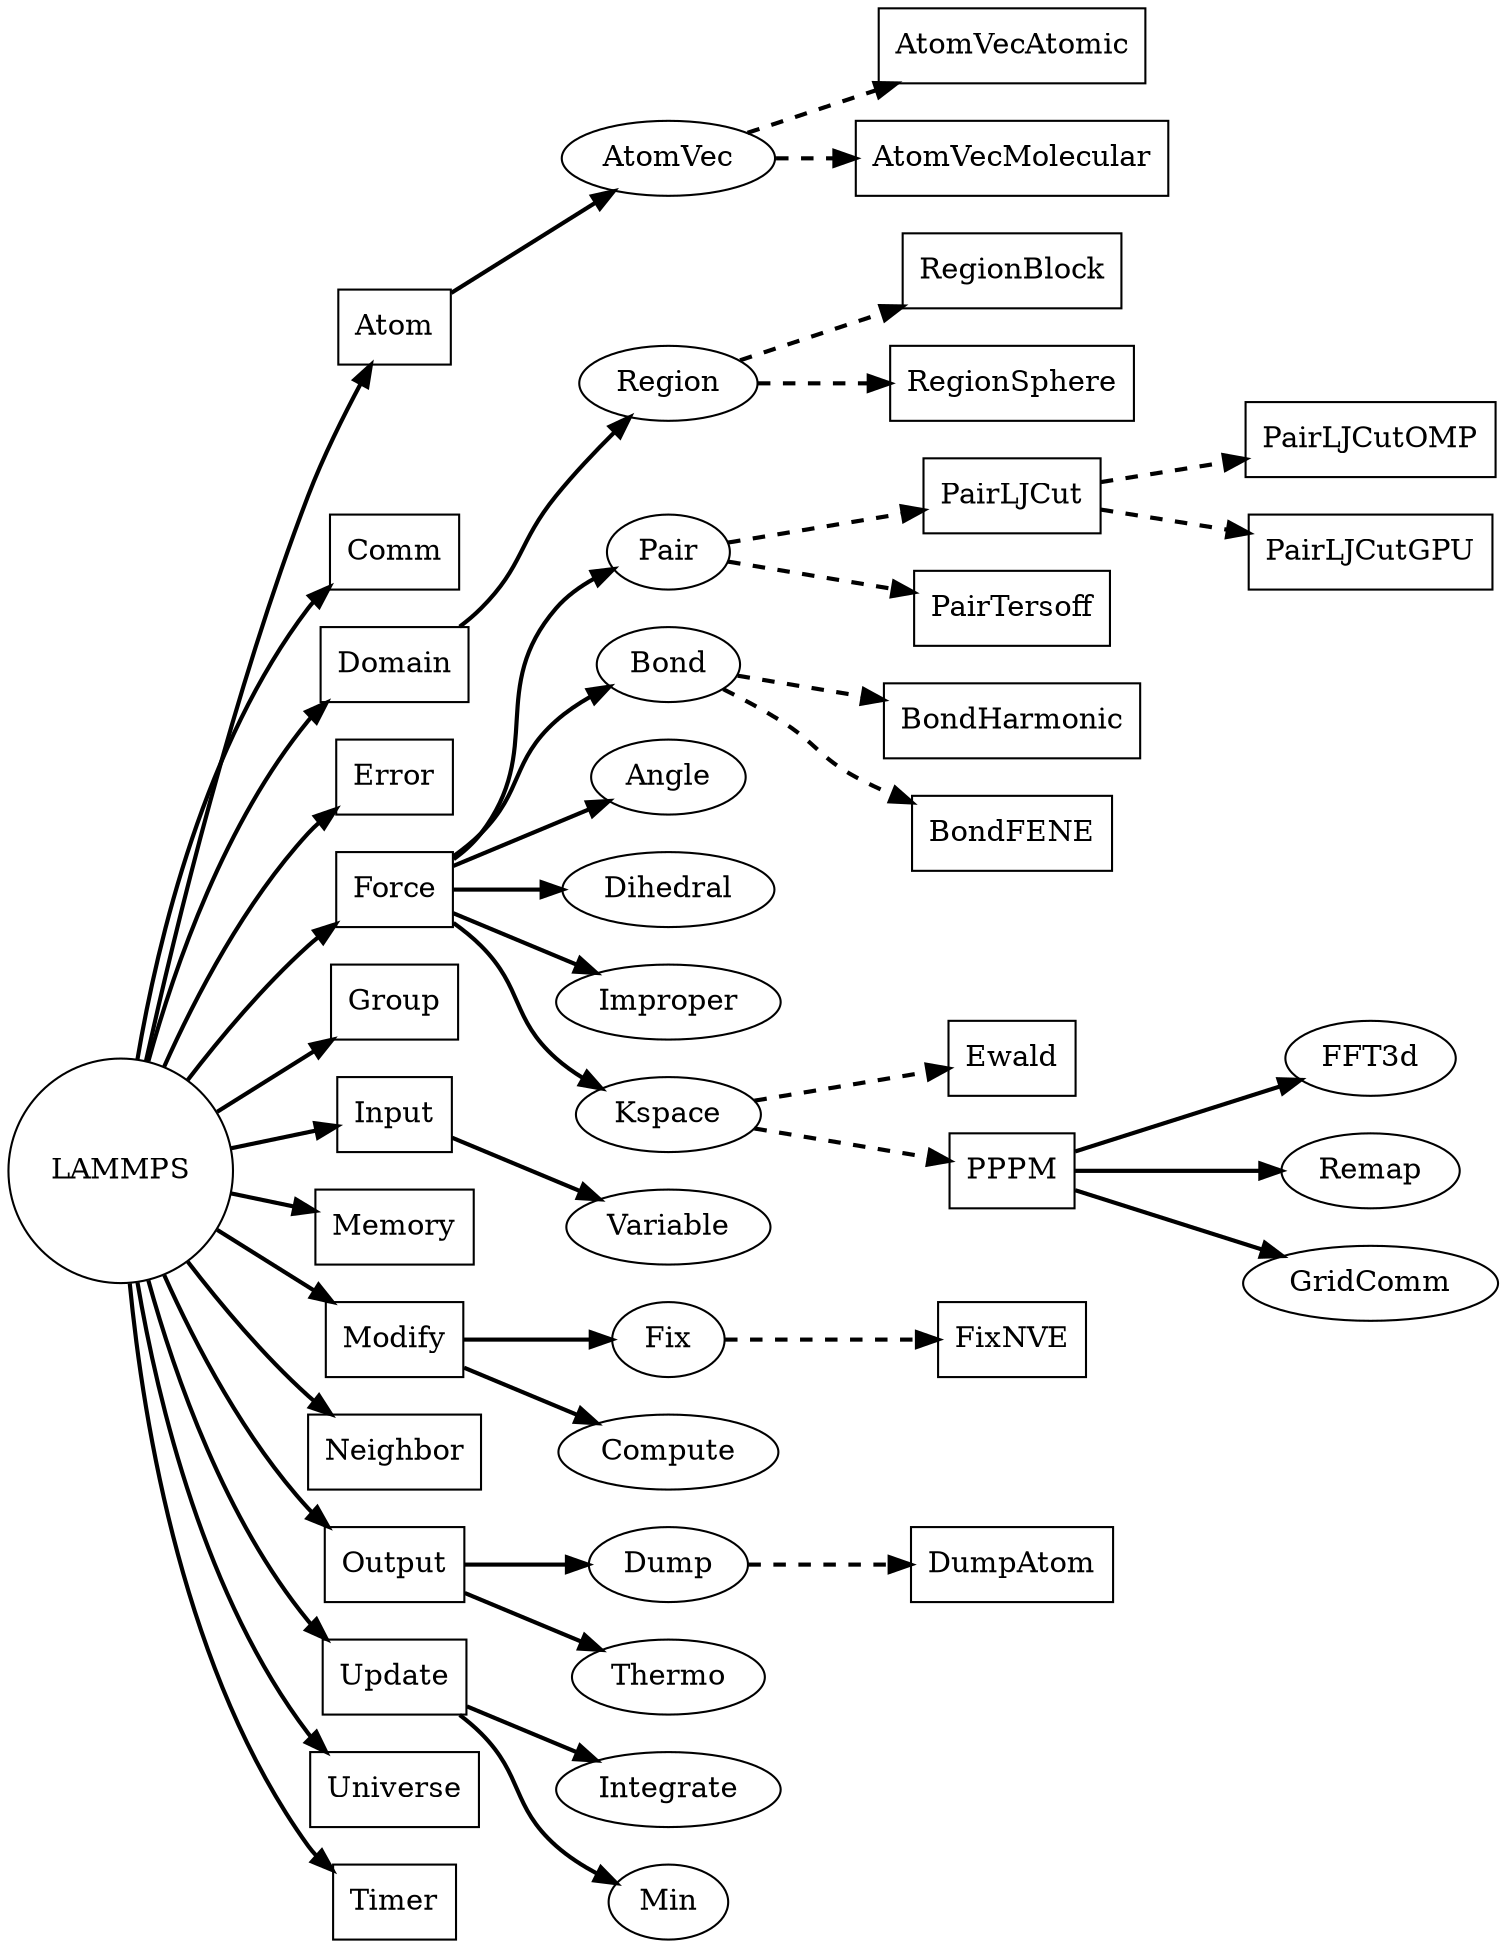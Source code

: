 
// LAMMPS Base Class tree
digraph lammps {
    rankdir="LR"
    La [shape=circle label="LAMMPS"]
    At [shape=box label="Atom"]
    Co [shape=box label="Comm"]
    Do [shape=box label="Domain"]
    Er [shape=box label="Error"]
    Fo [shape=box label="Force"]
    Gr [shape=box label="Group"]
    In [shape=box label="Input"]
    Me [shape=box label="Memory"]
    Mo [shape=box label="Modify"]
    Ne [shape=box label="Neighbor"]
    Ou [shape=box label="Output"]
    Up [shape=box label="Update"]
    Un [shape=box label="Universe"]
    Ti [shape=box label="Timer"]
    Rg [label="Region"]
    Rb [shape=box label="RegionBlock"]
    Rs [shape=box label="RegionSphere"]
    Av [label="AtomVec"]
    It [label="Integrate"]
    Mi [label="Min"]
    Pa [label="Pair"]
    Bo [label="Bond"]
    An [label="Angle"]
    Di [label="Dihedral"]
    Im [label="Improper"]
    Ks [label="Kspace"]
    Du [label="Dump"]
    Fi [label="Fix"]
    Cp [label="Compute"]
    Th [label="Thermo"]
    Va [label="Variable"]
    Ew [shape=box label="Ewald"]
    Pp [shape=box label="PPPM"]
    Ff [label="FFT3d"]
    Re [label="Remap"]
    Gc [label="GridComm"]
    Aa [shape=box label="AtomVecAtomic"]
    Am [shape=box label="AtomVecMolecular"]
    Lj [shape=box label="PairLJCut"]
    Lo [shape=box label="PairLJCutOMP"]
    Lg [shape=box label="PairLJCutGPU"]
    Te [shape=box label="PairTersoff"]
    Bh [shape=box label="BondHarmonic"]
    Bf [shape=box label="BondFENE"]
    Fn [shape=box label="FixNVE"]
    Da [shape=box label="DumpAtom"]
    La -> {At Co Do Er Fo Gr In Me Mo Ne Ou Ti Up Un} [penwidth=2]
    Do -> {Rg} [penwidth=2]
    Rg -> {Rb Rs} [style=dashed penwidth=2]
    In -> Va [penwidth=2]
    Mo -> {Fi Cp} [penwidth=2]
    Fo -> {Pa Bo An Di Im Ks} [penwidth=2]
    Ks -> {Ew Pp} [style=dashed penwidth=2]
    Pp -> {Ff Re Gc} [penwidth=2]
    Up -> {It Mi} [penwidth=2]
    Ou -> {Du Th} [penwidth=2]
    Du -> {Da} [style=dashed penwidth=2]
    At -> Av [penwidth=2]
    Av -> {Aa Am} [style=dashed penwidth=2]
    Pa -> {Lj Te} [style=dashed penwidth=2]
    Lj -> {Lo Lg} [style=dashed penwidth=2]
    Bo -> {Bh Bf} [style=dashed penwidth=2]
    Fi -> {Fn} [style=dashed penwidth=2]
}


